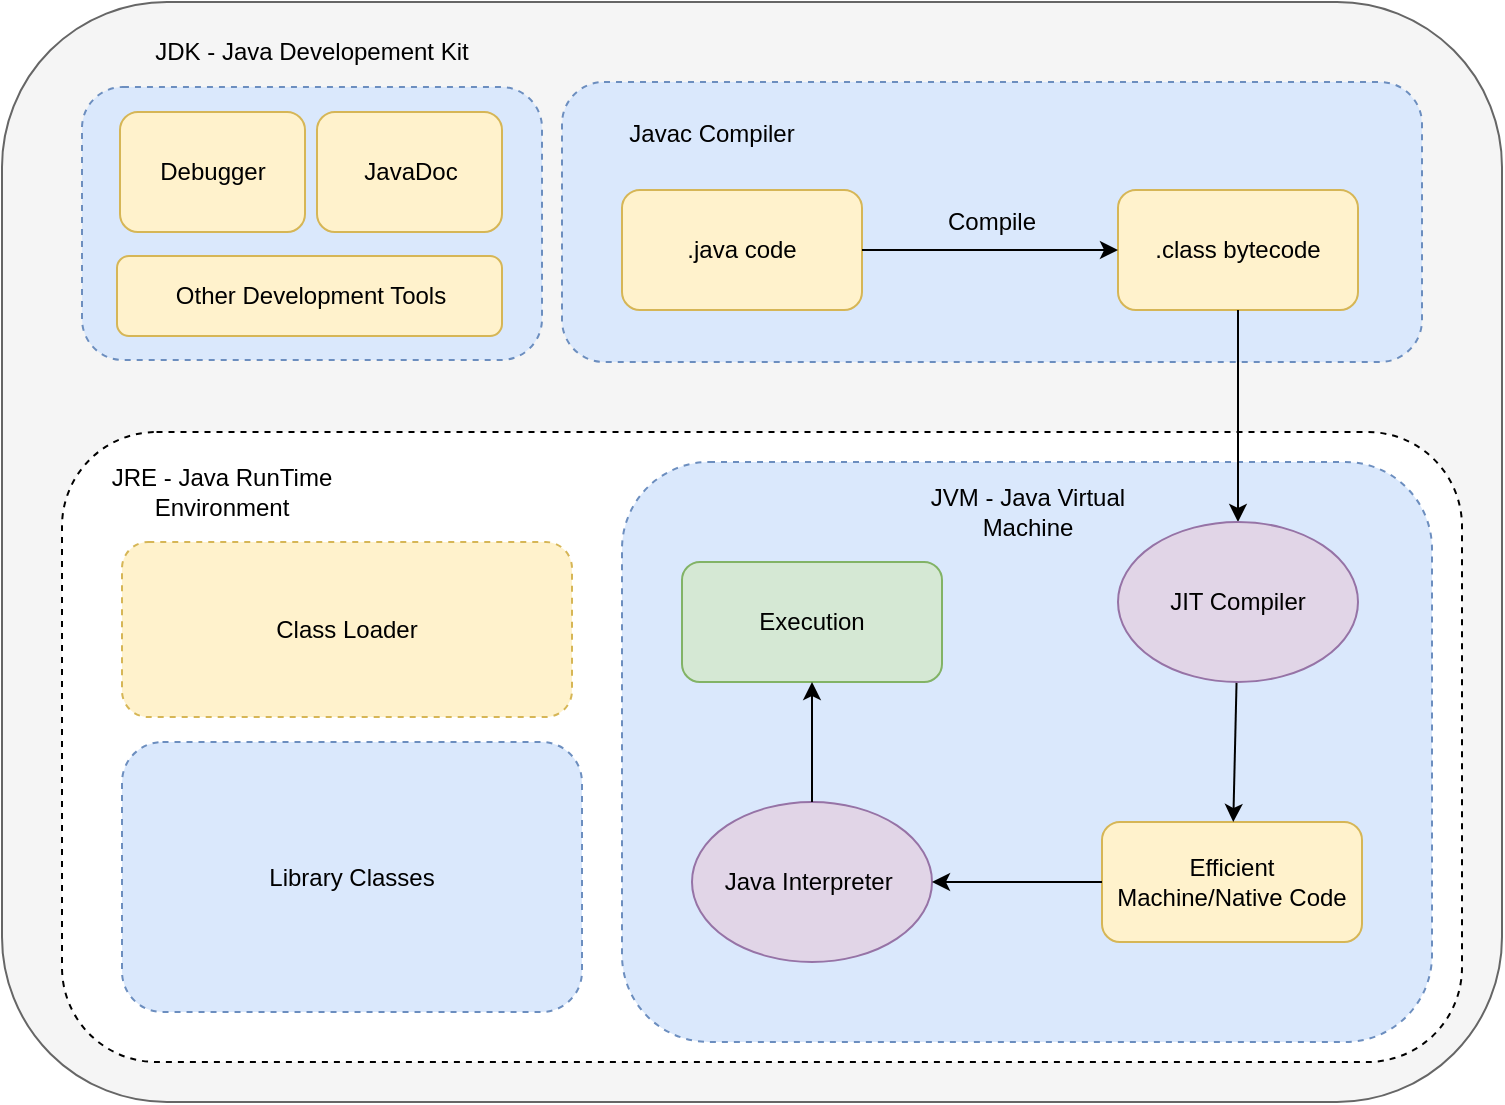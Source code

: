 <mxfile version="20.0.3" type="github">
  <diagram id="4ujseZWwCsOnc6gE1i4V" name="Page-1">
    <mxGraphModel dx="1636" dy="349" grid="1" gridSize="10" guides="1" tooltips="1" connect="1" arrows="1" fold="1" page="1" pageScale="1" pageWidth="850" pageHeight="1100" math="0" shadow="0">
      <root>
        <mxCell id="0" />
        <mxCell id="1" parent="0" />
        <mxCell id="SvqcW0XtVO8Xa0jgC3W7-29" value="" style="rounded=1;whiteSpace=wrap;html=1;strokeWidth=1;fillColor=#f5f5f5;strokeColor=#666666;fontColor=#333333;" parent="1" vertex="1">
          <mxGeometry x="-190" y="60" width="750" height="550" as="geometry" />
        </mxCell>
        <mxCell id="SvqcW0XtVO8Xa0jgC3W7-25" value="" style="rounded=1;whiteSpace=wrap;html=1;dashed=1;" parent="1" vertex="1">
          <mxGeometry x="-160" y="275" width="700" height="315" as="geometry" />
        </mxCell>
        <mxCell id="SvqcW0XtVO8Xa0jgC3W7-1" value="Compile" style="rounded=1;whiteSpace=wrap;html=1;dashed=1;fillColor=#dae8fc;strokeColor=#6c8ebf;" parent="1" vertex="1">
          <mxGeometry x="90" y="100" width="430" height="140" as="geometry" />
        </mxCell>
        <mxCell id="SvqcW0XtVO8Xa0jgC3W7-2" value=".java code" style="rounded=1;whiteSpace=wrap;html=1;fillColor=#fff2cc;strokeColor=#d6b656;" parent="1" vertex="1">
          <mxGeometry x="120" y="154" width="120" height="60" as="geometry" />
        </mxCell>
        <mxCell id="SvqcW0XtVO8Xa0jgC3W7-3" value=".class bytecode" style="rounded=1;whiteSpace=wrap;html=1;fillColor=#fff2cc;strokeColor=#d6b656;" parent="1" vertex="1">
          <mxGeometry x="368" y="154" width="120" height="60" as="geometry" />
        </mxCell>
        <mxCell id="SvqcW0XtVO8Xa0jgC3W7-4" value="" style="endArrow=classic;html=1;rounded=0;exitX=1;exitY=0.5;exitDx=0;exitDy=0;" parent="1" source="SvqcW0XtVO8Xa0jgC3W7-2" target="SvqcW0XtVO8Xa0jgC3W7-3" edge="1">
          <mxGeometry width="50" height="50" relative="1" as="geometry">
            <mxPoint x="380" y="250" as="sourcePoint" />
            <mxPoint x="430" y="200" as="targetPoint" />
          </mxGeometry>
        </mxCell>
        <mxCell id="SvqcW0XtVO8Xa0jgC3W7-5" value="Javac Compiler" style="text;html=1;strokeColor=none;fillColor=none;align=center;verticalAlign=middle;whiteSpace=wrap;rounded=0;" parent="1" vertex="1">
          <mxGeometry x="100" y="111" width="130" height="30" as="geometry" />
        </mxCell>
        <mxCell id="SvqcW0XtVO8Xa0jgC3W7-6" value="" style="rounded=1;whiteSpace=wrap;html=1;dashed=1;fillColor=#dae8fc;strokeColor=#6c8ebf;" parent="1" vertex="1">
          <mxGeometry x="120" y="290" width="405" height="290" as="geometry" />
        </mxCell>
        <mxCell id="SvqcW0XtVO8Xa0jgC3W7-7" value="Efficient Machine/Native Code" style="rounded=1;whiteSpace=wrap;html=1;fillColor=#fff2cc;strokeColor=#d6b656;" parent="1" vertex="1">
          <mxGeometry x="360" y="470" width="130" height="60" as="geometry" />
        </mxCell>
        <mxCell id="SvqcW0XtVO8Xa0jgC3W7-9" value="JVM - Java Virtual Machine" style="text;html=1;strokeColor=none;fillColor=none;align=center;verticalAlign=middle;whiteSpace=wrap;rounded=0;" parent="1" vertex="1">
          <mxGeometry x="256.5" y="300" width="132" height="30" as="geometry" />
        </mxCell>
        <mxCell id="SvqcW0XtVO8Xa0jgC3W7-11" value="" style="endArrow=classic;html=1;rounded=0;exitX=0.5;exitY=1;exitDx=0;exitDy=0;entryX=0.5;entryY=0;entryDx=0;entryDy=0;edgeStyle=orthogonalEdgeStyle;" parent="1" source="SvqcW0XtVO8Xa0jgC3W7-3" target="SvqcW0XtVO8Xa0jgC3W7-15" edge="1">
          <mxGeometry width="50" height="50" relative="1" as="geometry">
            <mxPoint x="380" y="260" as="sourcePoint" />
            <mxPoint x="485" y="360" as="targetPoint" />
          </mxGeometry>
        </mxCell>
        <mxCell id="SvqcW0XtVO8Xa0jgC3W7-12" value="" style="endArrow=classic;html=1;rounded=0;" parent="1" source="SvqcW0XtVO8Xa0jgC3W7-15" target="SvqcW0XtVO8Xa0jgC3W7-7" edge="1">
          <mxGeometry width="50" height="50" relative="1" as="geometry">
            <mxPoint x="370" y="360" as="sourcePoint" />
            <mxPoint x="430" y="210" as="targetPoint" />
          </mxGeometry>
        </mxCell>
        <mxCell id="SvqcW0XtVO8Xa0jgC3W7-15" value="JIT Compiler" style="ellipse;whiteSpace=wrap;html=1;fillColor=#e1d5e7;strokeColor=#9673a6;" parent="1" vertex="1">
          <mxGeometry x="368" y="320" width="120" height="80" as="geometry" />
        </mxCell>
        <mxCell id="SvqcW0XtVO8Xa0jgC3W7-17" value="Java Interpreter&amp;nbsp;" style="ellipse;whiteSpace=wrap;html=1;fillColor=#e1d5e7;strokeColor=#9673a6;" parent="1" vertex="1">
          <mxGeometry x="155" y="460" width="120" height="80" as="geometry" />
        </mxCell>
        <mxCell id="SvqcW0XtVO8Xa0jgC3W7-18" value="" style="endArrow=classic;html=1;rounded=0;exitX=0;exitY=0.5;exitDx=0;exitDy=0;entryX=1;entryY=0.5;entryDx=0;entryDy=0;" parent="1" source="SvqcW0XtVO8Xa0jgC3W7-7" target="SvqcW0XtVO8Xa0jgC3W7-17" edge="1">
          <mxGeometry width="50" height="50" relative="1" as="geometry">
            <mxPoint x="220" y="360" as="sourcePoint" />
            <mxPoint x="270" y="310" as="targetPoint" />
          </mxGeometry>
        </mxCell>
        <mxCell id="SvqcW0XtVO8Xa0jgC3W7-19" value="Execution" style="rounded=1;whiteSpace=wrap;html=1;fillColor=#d5e8d4;strokeColor=#82b366;" parent="1" vertex="1">
          <mxGeometry x="150" y="340" width="130" height="60" as="geometry" />
        </mxCell>
        <mxCell id="SvqcW0XtVO8Xa0jgC3W7-21" value="" style="rounded=1;whiteSpace=wrap;html=1;fillColor=#dae8fc;strokeColor=#6c8ebf;dashed=1;" parent="1" vertex="1">
          <mxGeometry x="-150" y="102.5" width="230" height="136.5" as="geometry" />
        </mxCell>
        <mxCell id="SvqcW0XtVO8Xa0jgC3W7-22" value="Library Classes" style="rounded=1;whiteSpace=wrap;html=1;fillColor=#dae8fc;strokeColor=#6c8ebf;dashed=1;" parent="1" vertex="1">
          <mxGeometry x="-130" y="430" width="230" height="135" as="geometry" />
        </mxCell>
        <mxCell id="SvqcW0XtVO8Xa0jgC3W7-23" value="" style="endArrow=classic;html=1;rounded=0;entryX=0.5;entryY=1;entryDx=0;entryDy=0;" parent="1" target="SvqcW0XtVO8Xa0jgC3W7-19" edge="1">
          <mxGeometry width="50" height="50" relative="1" as="geometry">
            <mxPoint x="215" y="460" as="sourcePoint" />
            <mxPoint x="130" y="360" as="targetPoint" />
          </mxGeometry>
        </mxCell>
        <mxCell id="SvqcW0XtVO8Xa0jgC3W7-28" value="JRE - Java RunTime Environment" style="text;html=1;strokeColor=none;fillColor=none;align=center;verticalAlign=middle;whiteSpace=wrap;rounded=0;dashed=1;strokeWidth=1;" parent="1" vertex="1">
          <mxGeometry x="-140" y="290" width="120" height="30" as="geometry" />
        </mxCell>
        <mxCell id="SvqcW0XtVO8Xa0jgC3W7-30" value="JDK - Java Developement Kit" style="text;html=1;strokeColor=none;fillColor=none;align=center;verticalAlign=middle;whiteSpace=wrap;rounded=0;" parent="1" vertex="1">
          <mxGeometry x="-130" y="70" width="190" height="30" as="geometry" />
        </mxCell>
        <mxCell id="rGvzbWw5i0zWQbygckv1-1" value="Class Loader" style="rounded=1;whiteSpace=wrap;html=1;fillColor=#fff2cc;strokeColor=#d6b656;dashed=1;" vertex="1" parent="1">
          <mxGeometry x="-130" y="330" width="225" height="87.5" as="geometry" />
        </mxCell>
        <mxCell id="rGvzbWw5i0zWQbygckv1-2" value="Other Development Tools" style="rounded=1;whiteSpace=wrap;html=1;fillColor=#fff2cc;strokeColor=#d6b656;" vertex="1" parent="1">
          <mxGeometry x="-132.5" y="187" width="192.5" height="40" as="geometry" />
        </mxCell>
        <mxCell id="rGvzbWw5i0zWQbygckv1-3" value="JavaDoc" style="rounded=1;whiteSpace=wrap;html=1;fillColor=#fff2cc;strokeColor=#d6b656;" vertex="1" parent="1">
          <mxGeometry x="-32.5" y="115" width="92.5" height="60" as="geometry" />
        </mxCell>
        <mxCell id="rGvzbWw5i0zWQbygckv1-4" value="Debugger" style="rounded=1;whiteSpace=wrap;html=1;fillColor=#fff2cc;strokeColor=#d6b656;" vertex="1" parent="1">
          <mxGeometry x="-131" y="115" width="92.5" height="60" as="geometry" />
        </mxCell>
      </root>
    </mxGraphModel>
  </diagram>
</mxfile>
